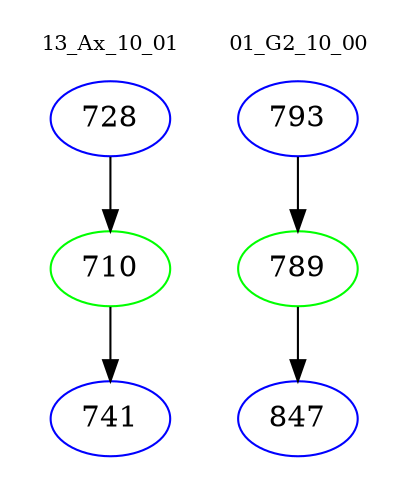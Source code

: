 digraph{
subgraph cluster_0 {
color = white
label = "13_Ax_10_01";
fontsize=10;
T0_728 [label="728", color="blue"]
T0_728 -> T0_710 [color="black"]
T0_710 [label="710", color="green"]
T0_710 -> T0_741 [color="black"]
T0_741 [label="741", color="blue"]
}
subgraph cluster_1 {
color = white
label = "01_G2_10_00";
fontsize=10;
T1_793 [label="793", color="blue"]
T1_793 -> T1_789 [color="black"]
T1_789 [label="789", color="green"]
T1_789 -> T1_847 [color="black"]
T1_847 [label="847", color="blue"]
}
}
